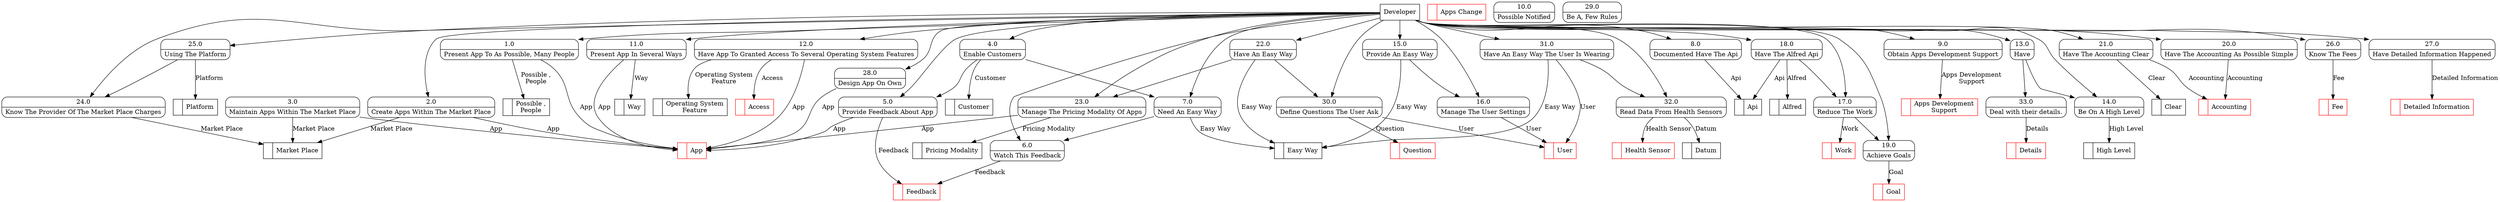 digraph dfd2{ 
node[shape=record]
200 [label="<f0>  |<f1> App " color=red];
201 [label="<f0>  |<f1> Possible ,\nPeople " ];
202 [label="<f0>  |<f1> Market Place " ];
203 [label="<f0>  |<f1> Customer " ];
204 [label="<f0>  |<f1> Feedback " color=red];
205 [label="<f0>  |<f1> Easy Way " ];
206 [label="<f0>  |<f1> Api " ];
207 [label="<f0>  |<f1> Apps Development\nSupport " color=red];
208 [label="<f0>  |<f1> Way " ];
209 [label="<f0>  |<f1> Access " color=red];
210 [label="<f0>  |<f1> High Level " ];
211 [label="<f0>  |<f1> Goal " color=red];
212 [label="<f0>  |<f1> Work " color=red];
213 [label="<f0>  |<f1> Accounting " color=red];
214 [label="<f0>  |<f1> Clear " ];
215 [label="<f0>  |<f1> Pricing Modality " ];
216 [label="<f0>  |<f1> Fee " color=red];
217 [label="<f0>  |<f1> Platform " ];
218 [label="<f0>  |<f1> Detailed Information " color=red];
219 [label="<f0>  |<f1> User " color=red];
220 [label="<f0>  |<f1> Question " color=red];
221 [label="<f0>  |<f1> Datum " ];
222 [label="<f0>  |<f1> Apps Change " color=red];
223 [label="<f0>  |<f1> Operating System\nFeature " ];
224 [label="<f0>  |<f1> Health Sensor " color=red];
225 [label="<f0>  |<f1> Alfred " ];
226 [label="Developer" shape=box];
227 [label="{<f0> 1.0|<f1> Present App To As Possible, Many People }" shape=Mrecord];
228 [label="{<f0> 2.0|<f1> Create Apps Within The Market Place }" shape=Mrecord];
229 [label="{<f0> 3.0|<f1> Maintain Apps Within The Market Place }" shape=Mrecord];
230 [label="{<f0> 4.0|<f1> Enable Customers }" shape=Mrecord];
231 [label="{<f0> 5.0|<f1> Provide Feedback About App }" shape=Mrecord];
232 [label="{<f0> 6.0|<f1> Watch This Feedback }" shape=Mrecord];
233 [label="{<f0> 7.0|<f1> Need An Easy Way }" shape=Mrecord];
234 [label="{<f0> 8.0|<f1> Documented Have The Api }" shape=Mrecord];
235 [label="{<f0> 9.0|<f1> Obtain Apps Development Support }" shape=Mrecord];
236 [label="{<f0> 10.0|<f1> Possible Notified }" shape=Mrecord];
237 [label="{<f0> 11.0|<f1> Present App In Several Ways }" shape=Mrecord];
238 [label="{<f0> 12.0|<f1> Have App To Granted Access To Several Operating System Features }" shape=Mrecord];
239 [label="{<f0> 13.0|<f1> Have }" shape=Mrecord];
240 [label="{<f0> 14.0|<f1> Be On A High Level }" shape=Mrecord];
241 [label="{<f0> 15.0|<f1> Provide An Easy Way }" shape=Mrecord];
242 [label="{<f0> 16.0|<f1> Manage The User Settings }" shape=Mrecord];
243 [label="{<f0> 17.0|<f1> Reduce The Work }" shape=Mrecord];
244 [label="{<f0> 18.0|<f1> Have The Alfred Api }" shape=Mrecord];
245 [label="{<f0> 19.0|<f1> Achieve Goals }" shape=Mrecord];
246 [label="{<f0> 20.0|<f1> Have The Accounting As Possible Simple }" shape=Mrecord];
247 [label="{<f0> 21.0|<f1> Have The Accounting Clear }" shape=Mrecord];
248 [label="{<f0> 22.0|<f1> Have An Easy Way }" shape=Mrecord];
249 [label="{<f0> 23.0|<f1> Manage The Pricing Modality Of Apps }" shape=Mrecord];
250 [label="{<f0> 24.0|<f1> Know The Provider Of The Market Place Charges }" shape=Mrecord];
251 [label="{<f0> 25.0|<f1> Using The Platform }" shape=Mrecord];
252 [label="{<f0> 26.0|<f1> Know The Fees }" shape=Mrecord];
253 [label="{<f0> 27.0|<f1> Have Detailed Information Happened }" shape=Mrecord];
254 [label="{<f0> 28.0|<f1> Design App On Own }" shape=Mrecord];
255 [label="{<f0> 29.0|<f1> Be A, Few Rules }" shape=Mrecord];
256 [label="{<f0> 30.0|<f1> Define Questions The User Ask }" shape=Mrecord];
257 [label="{<f0> 31.0|<f1> Have An Easy Way The User Is Wearing }" shape=Mrecord];
258 [label="{<f0> 32.0|<f1> Read Data From Health Sensors }" shape=Mrecord];
33 [label="{<f0> 33.0|<f1> Deal with their details. }" shape=Mrecord];
239 -> 33
1001 [label="<f0>  |<f1> Details " color=red];
33 -> 1001 [label="Details"]
226 -> 227
226 -> 228
226 -> 230
226 -> 231
226 -> 232
226 -> 233
226 -> 234
226 -> 235
226 -> 237
226 -> 238
226 -> 239
226 -> 240
226 -> 241
226 -> 242
226 -> 243
226 -> 244
226 -> 245
226 -> 246
226 -> 247
226 -> 248
226 -> 249
226 -> 250
226 -> 251
226 -> 252
226 -> 253
226 -> 254
226 -> 256
226 -> 257
226 -> 258
227 -> 200 [label="App"]
227 -> 201 [label="Possible ,\nPeople"]
228 -> 200 [label="App"]
228 -> 202 [label="Market Place"]
229 -> 202 [label="Market Place"]
229 -> 200 [label="App"]
230 -> 231
230 -> 233
230 -> 203 [label="Customer"]
231 -> 204 [label="Feedback"]
231 -> 200 [label="App"]
232 -> 204 [label="Feedback"]
233 -> 232
233 -> 205 [label="Easy Way"]
234 -> 206 [label="Api"]
235 -> 207 [label="Apps Development\nSupport"]
237 -> 208 [label="Way"]
237 -> 200 [label="App"]
238 -> 209 [label="Access"]
238 -> 223 [label="Operating System\nFeature"]
238 -> 200 [label="App"]
239 -> 240
240 -> 210 [label="High Level"]
241 -> 242
241 -> 205 [label="Easy Way"]
242 -> 219 [label="User"]
243 -> 245
243 -> 212 [label="Work"]
244 -> 243
244 -> 206 [label="Api"]
245 -> 211 [label="Goal"]
246 -> 213 [label="Accounting"]
247 -> 214 [label="Clear"]
247 -> 213 [label="Accounting"]
248 -> 249
248 -> 256
248 -> 205 [label="Easy Way"]
249 -> 215 [label="Pricing Modality"]
249 -> 200 [label="App"]
250 -> 202 [label="Market Place"]
251 -> 250
251 -> 217 [label="Platform"]
252 -> 216 [label="Fee"]
253 -> 218 [label="Detailed Information"]
254 -> 200 [label="App"]
256 -> 220 [label="Question"]
256 -> 219 [label="User"]
257 -> 258
257 -> 205 [label="Easy Way"]
257 -> 219 [label="User"]
258 -> 221 [label="Datum"]
258 -> 224 [label="Health Sensor"]
244 -> 225 [label="Alfred"]
}
